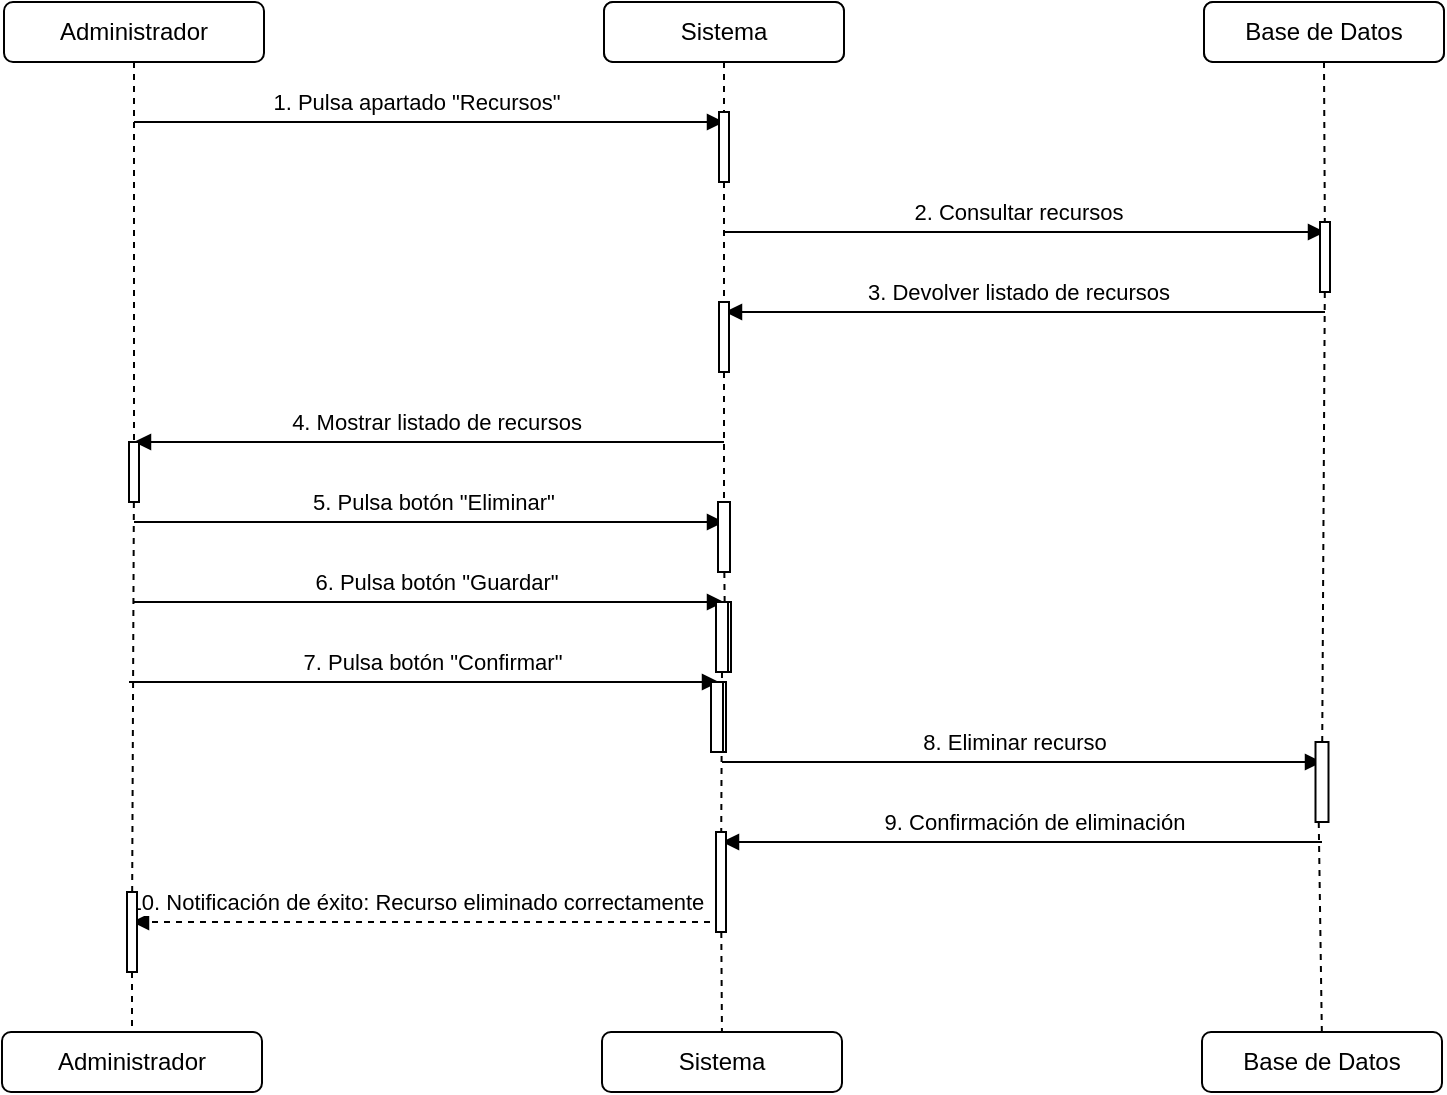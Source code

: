 <mxfile version="28.0.4">
  <diagram name="Sequence Diagram" id="Dwz1fxvn2qbR_SDhqMNQ">
    <mxGraphModel grid="1" page="1" gridSize="10" guides="1" tooltips="1" connect="1" arrows="1" fold="1" pageScale="1" pageWidth="827" pageHeight="1169" math="0" shadow="0">
      <root>
        <mxCell id="0" />
        <mxCell id="1" parent="0" />
        <mxCell id="sJ-FfOrLBQY5Moq6zbSi-58" value="Administrador" style="rounded=1;whiteSpace=wrap;html=1;align=center;verticalAlign=middle;" vertex="1" parent="1">
          <mxGeometry x="54" y="40" width="130" height="30" as="geometry" />
        </mxCell>
        <mxCell id="sJ-FfOrLBQY5Moq6zbSi-59" value="Sistema" style="rounded=1;whiteSpace=wrap;html=1;align=center;verticalAlign=middle;" vertex="1" parent="1">
          <mxGeometry x="354" y="40" width="120" height="30" as="geometry" />
        </mxCell>
        <mxCell id="sJ-FfOrLBQY5Moq6zbSi-60" value="Base de Datos" style="rounded=1;whiteSpace=wrap;html=1;align=center;verticalAlign=middle;" vertex="1" parent="1">
          <mxGeometry x="654" y="40" width="120" height="30" as="geometry" />
        </mxCell>
        <mxCell id="sJ-FfOrLBQY5Moq6zbSi-61" style="dashed=1;endArrow=none;" edge="1" parent="1" source="sJ-FfOrLBQY5Moq6zbSi-99">
          <mxGeometry relative="1" as="geometry">
            <mxPoint x="118" y="110" as="sourcePoint" />
            <mxPoint x="118" y="560" as="targetPoint" />
          </mxGeometry>
        </mxCell>
        <mxCell id="sJ-FfOrLBQY5Moq6zbSi-62" style="dashed=1;endArrow=none;" edge="1" parent="1" source="sJ-FfOrLBQY5Moq6zbSi-97">
          <mxGeometry relative="1" as="geometry">
            <mxPoint x="413" y="110" as="sourcePoint" />
            <mxPoint x="413" y="560" as="targetPoint" />
          </mxGeometry>
        </mxCell>
        <mxCell id="sJ-FfOrLBQY5Moq6zbSi-63" style="dashed=1;endArrow=none;exitX=0.25;exitY=1;exitDx=0;exitDy=0;" edge="1" parent="1" source="sJ-FfOrLBQY5Moq6zbSi-95">
          <mxGeometry relative="1" as="geometry">
            <mxPoint x="713" y="445" as="sourcePoint" />
            <mxPoint x="713" y="560" as="targetPoint" />
          </mxGeometry>
        </mxCell>
        <mxCell id="sJ-FfOrLBQY5Moq6zbSi-64" value="1. Pulsa apartado &quot;Recursos&quot;" style="endArrow=block;html=1;" edge="1" parent="1">
          <mxGeometry x="-0.044" y="10" relative="1" as="geometry">
            <mxPoint x="119" y="100" as="sourcePoint" />
            <mxPoint x="414" y="100" as="targetPoint" />
            <mxPoint as="offset" />
          </mxGeometry>
        </mxCell>
        <mxCell id="sJ-FfOrLBQY5Moq6zbSi-66" value="2. Consultar recursos" style="endArrow=block;html=1;" edge="1" parent="1">
          <mxGeometry x="-0.027" y="10" relative="1" as="geometry">
            <mxPoint x="414.5" y="155" as="sourcePoint" />
            <mxPoint x="714.5" y="155" as="targetPoint" />
            <mxPoint as="offset" />
          </mxGeometry>
        </mxCell>
        <mxCell id="sJ-FfOrLBQY5Moq6zbSi-67" value="3. Devolver listado de recursos" style="endArrow=block;html=1;" edge="1" parent="1">
          <mxGeometry x="0.027" y="-10" relative="1" as="geometry">
            <mxPoint x="714.5" y="195" as="sourcePoint" />
            <mxPoint x="414.5" y="195" as="targetPoint" />
            <mxPoint as="offset" />
          </mxGeometry>
        </mxCell>
        <mxCell id="sJ-FfOrLBQY5Moq6zbSi-68" value="4. Mostrar listado de recursos" style="endArrow=block;html=1;" edge="1" parent="1">
          <mxGeometry x="-0.024" y="-10" relative="1" as="geometry">
            <mxPoint x="414" y="260" as="sourcePoint" />
            <mxPoint x="119" y="260" as="targetPoint" />
            <mxPoint as="offset" />
          </mxGeometry>
        </mxCell>
        <mxCell id="sJ-FfOrLBQY5Moq6zbSi-69" value="5. Pulsa botón &quot;Eliminar&quot;&amp;nbsp;" style="endArrow=block;html=1;" edge="1" parent="1">
          <mxGeometry x="0.024" y="10" relative="1" as="geometry">
            <mxPoint x="119" y="300" as="sourcePoint" />
            <mxPoint x="414" y="300" as="targetPoint" />
            <mxPoint as="offset" />
          </mxGeometry>
        </mxCell>
        <mxCell id="sJ-FfOrLBQY5Moq6zbSi-70" value="6. Pulsa botón &quot;Guardar&quot;" style="endArrow=block;html=1;" edge="1" parent="1">
          <mxGeometry x="0.024" y="10" relative="1" as="geometry">
            <mxPoint x="119" y="340" as="sourcePoint" />
            <mxPoint x="414" y="340" as="targetPoint" />
            <mxPoint as="offset" />
          </mxGeometry>
        </mxCell>
        <mxCell id="sJ-FfOrLBQY5Moq6zbSi-71" value="8. Eliminar recurso" style="endArrow=block;html=1;" edge="1" parent="1">
          <mxGeometry x="-0.027" y="10" relative="1" as="geometry">
            <mxPoint x="413" y="420" as="sourcePoint" />
            <mxPoint x="713" y="420" as="targetPoint" />
            <mxPoint as="offset" />
          </mxGeometry>
        </mxCell>
        <mxCell id="sJ-FfOrLBQY5Moq6zbSi-72" value="9. Confirmación de eliminación" style="endArrow=block;html=1;" edge="1" parent="1">
          <mxGeometry x="-0.04" y="-10" relative="1" as="geometry">
            <mxPoint x="713" y="460" as="sourcePoint" />
            <mxPoint x="413" y="460" as="targetPoint" />
            <mxPoint as="offset" />
          </mxGeometry>
        </mxCell>
        <mxCell id="sJ-FfOrLBQY5Moq6zbSi-73" value="10. Notificación de éxito: Recurso eliminado correctamente" style="endArrow=block;html=1;dashed=1;" edge="1" parent="1">
          <mxGeometry x="0.037" y="-10" relative="1" as="geometry">
            <mxPoint x="413" y="500" as="sourcePoint" />
            <mxPoint x="118" y="500" as="targetPoint" />
            <mxPoint as="offset" />
          </mxGeometry>
        </mxCell>
        <mxCell id="sJ-FfOrLBQY5Moq6zbSi-74" value="Base de Datos" style="rounded=1;whiteSpace=wrap;html=1;align=center;verticalAlign=middle;" vertex="1" parent="1">
          <mxGeometry x="653" y="555" width="120" height="30" as="geometry" />
        </mxCell>
        <mxCell id="sJ-FfOrLBQY5Moq6zbSi-76" value="Sistema" style="rounded=1;whiteSpace=wrap;html=1;align=center;verticalAlign=middle;" vertex="1" parent="1">
          <mxGeometry x="353" y="555" width="120" height="30" as="geometry" />
        </mxCell>
        <mxCell id="sJ-FfOrLBQY5Moq6zbSi-77" value="Administrador" style="rounded=1;whiteSpace=wrap;html=1;align=center;verticalAlign=middle;" vertex="1" parent="1">
          <mxGeometry x="53" y="555" width="130" height="30" as="geometry" />
        </mxCell>
        <mxCell id="sJ-FfOrLBQY5Moq6zbSi-78" value="Sistema" style="rounded=1;whiteSpace=wrap;html=1;align=center;verticalAlign=middle;" vertex="1" parent="1">
          <mxGeometry x="354" y="40" width="120" height="30" as="geometry" />
        </mxCell>
        <mxCell id="sJ-FfOrLBQY5Moq6zbSi-79" value="Base de Datos" style="rounded=1;whiteSpace=wrap;html=1;align=center;verticalAlign=middle;" vertex="1" parent="1">
          <mxGeometry x="654" y="40" width="120" height="30" as="geometry" />
        </mxCell>
        <mxCell id="sJ-FfOrLBQY5Moq6zbSi-84" value="" style="dashed=1;endArrow=none;" edge="1" parent="1" target="sJ-FfOrLBQY5Moq6zbSi-83">
          <mxGeometry relative="1" as="geometry">
            <mxPoint x="414" y="70" as="sourcePoint" />
            <mxPoint x="414" y="520" as="targetPoint" />
          </mxGeometry>
        </mxCell>
        <mxCell id="sJ-FfOrLBQY5Moq6zbSi-83" value="" style="rounded=0;whiteSpace=wrap;html=1;" vertex="1" parent="1">
          <mxGeometry x="411.5" y="95" width="5" height="35" as="geometry" />
        </mxCell>
        <mxCell id="sJ-FfOrLBQY5Moq6zbSi-86" value="" style="dashed=1;endArrow=none;entryX=0.5;entryY=0;entryDx=0;entryDy=0;" edge="1" parent="1" target="sJ-FfOrLBQY5Moq6zbSi-91">
          <mxGeometry relative="1" as="geometry">
            <mxPoint x="119" y="70" as="sourcePoint" />
            <mxPoint x="119" y="125" as="targetPoint" />
          </mxGeometry>
        </mxCell>
        <mxCell id="sJ-FfOrLBQY5Moq6zbSi-88" value="" style="dashed=1;endArrow=none;" edge="1" parent="1" target="sJ-FfOrLBQY5Moq6zbSi-87">
          <mxGeometry relative="1" as="geometry">
            <mxPoint x="714" y="70" as="sourcePoint" />
            <mxPoint x="714" y="520" as="targetPoint" />
          </mxGeometry>
        </mxCell>
        <mxCell id="sJ-FfOrLBQY5Moq6zbSi-87" value="" style="rounded=0;whiteSpace=wrap;html=1;" vertex="1" parent="1">
          <mxGeometry x="712" y="150" width="5" height="35" as="geometry" />
        </mxCell>
        <mxCell id="sJ-FfOrLBQY5Moq6zbSi-90" value="" style="dashed=1;endArrow=none;" edge="1" parent="1" source="sJ-FfOrLBQY5Moq6zbSi-83" target="sJ-FfOrLBQY5Moq6zbSi-89">
          <mxGeometry relative="1" as="geometry">
            <mxPoint x="414" y="145" as="sourcePoint" />
            <mxPoint x="414" y="520" as="targetPoint" />
          </mxGeometry>
        </mxCell>
        <mxCell id="sJ-FfOrLBQY5Moq6zbSi-89" value="" style="rounded=0;whiteSpace=wrap;html=1;" vertex="1" parent="1">
          <mxGeometry x="411.5" y="190" width="5" height="35" as="geometry" />
        </mxCell>
        <mxCell id="sJ-FfOrLBQY5Moq6zbSi-91" value="" style="rounded=0;whiteSpace=wrap;html=1;" vertex="1" parent="1">
          <mxGeometry x="116.5" y="260" width="5" height="30" as="geometry" />
        </mxCell>
        <mxCell id="sJ-FfOrLBQY5Moq6zbSi-94" value="" style="dashed=1;endArrow=none;" edge="1" parent="1" source="v5nKrvoWjzES0tAVzeUP-3" target="sJ-FfOrLBQY5Moq6zbSi-93">
          <mxGeometry relative="1" as="geometry">
            <mxPoint x="414" y="265" as="sourcePoint" />
            <mxPoint x="414" y="520" as="targetPoint" />
          </mxGeometry>
        </mxCell>
        <mxCell id="sJ-FfOrLBQY5Moq6zbSi-93" value="" style="rounded=0;whiteSpace=wrap;html=1;" vertex="1" parent="1">
          <mxGeometry x="411.5" y="340" width="6" height="35" as="geometry" />
        </mxCell>
        <mxCell id="sJ-FfOrLBQY5Moq6zbSi-96" value="" style="dashed=1;endArrow=none;" edge="1" parent="1" source="sJ-FfOrLBQY5Moq6zbSi-87" target="sJ-FfOrLBQY5Moq6zbSi-95">
          <mxGeometry relative="1" as="geometry">
            <mxPoint x="714" y="225" as="sourcePoint" />
            <mxPoint x="714" y="520" as="targetPoint" />
          </mxGeometry>
        </mxCell>
        <mxCell id="sJ-FfOrLBQY5Moq6zbSi-95" value="" style="rounded=0;whiteSpace=wrap;html=1;" vertex="1" parent="1">
          <mxGeometry x="709.75" y="410" width="6.5" height="40" as="geometry" />
        </mxCell>
        <mxCell id="sJ-FfOrLBQY5Moq6zbSi-98" value="" style="dashed=1;endArrow=none;exitX=0.5;exitY=1;exitDx=0;exitDy=0;" edge="1" parent="1" source="v5nKrvoWjzES0tAVzeUP-1" target="sJ-FfOrLBQY5Moq6zbSi-97">
          <mxGeometry relative="1" as="geometry">
            <mxPoint x="413.288" y="415" as="sourcePoint" />
            <mxPoint x="413" y="560" as="targetPoint" />
          </mxGeometry>
        </mxCell>
        <mxCell id="sJ-FfOrLBQY5Moq6zbSi-97" value="" style="rounded=0;whiteSpace=wrap;html=1;" vertex="1" parent="1">
          <mxGeometry x="410" y="455" width="5" height="50" as="geometry" />
        </mxCell>
        <mxCell id="sJ-FfOrLBQY5Moq6zbSi-100" value="" style="dashed=1;endArrow=none;" edge="1" parent="1" source="sJ-FfOrLBQY5Moq6zbSi-91" target="sJ-FfOrLBQY5Moq6zbSi-99">
          <mxGeometry relative="1" as="geometry">
            <mxPoint x="119" y="300" as="sourcePoint" />
            <mxPoint x="119" y="520" as="targetPoint" />
          </mxGeometry>
        </mxCell>
        <mxCell id="sJ-FfOrLBQY5Moq6zbSi-99" value="" style="rounded=0;whiteSpace=wrap;html=1;" vertex="1" parent="1">
          <mxGeometry x="115.5" y="485" width="5" height="40" as="geometry" />
        </mxCell>
        <mxCell id="v5nKrvoWjzES0tAVzeUP-1" value="" style="rounded=0;whiteSpace=wrap;html=1;" vertex="1" parent="1">
          <mxGeometry x="410" y="340" width="6" height="35" as="geometry" />
        </mxCell>
        <mxCell id="v5nKrvoWjzES0tAVzeUP-4" value="" style="dashed=1;endArrow=none;" edge="1" parent="1" source="sJ-FfOrLBQY5Moq6zbSi-89" target="v5nKrvoWjzES0tAVzeUP-3">
          <mxGeometry relative="1" as="geometry">
            <mxPoint x="414" y="225" as="sourcePoint" />
            <mxPoint x="414" y="340" as="targetPoint" />
          </mxGeometry>
        </mxCell>
        <mxCell id="v5nKrvoWjzES0tAVzeUP-3" value="" style="rounded=0;whiteSpace=wrap;html=1;" vertex="1" parent="1">
          <mxGeometry x="411" y="290" width="6" height="35" as="geometry" />
        </mxCell>
        <mxCell id="v5nKrvoWjzES0tAVzeUP-5" value="7. Pulsa botón &quot;Confirmar&quot;" style="endArrow=block;html=1;" edge="1" parent="1">
          <mxGeometry x="0.024" y="10" relative="1" as="geometry">
            <mxPoint x="116.5" y="380" as="sourcePoint" />
            <mxPoint x="411.5" y="380" as="targetPoint" />
            <mxPoint as="offset" />
          </mxGeometry>
        </mxCell>
        <mxCell id="v5nKrvoWjzES0tAVzeUP-6" value="" style="rounded=0;whiteSpace=wrap;html=1;" vertex="1" parent="1">
          <mxGeometry x="409" y="380" width="6" height="35" as="geometry" />
        </mxCell>
        <mxCell id="v5nKrvoWjzES0tAVzeUP-7" value="" style="rounded=0;whiteSpace=wrap;html=1;" vertex="1" parent="1">
          <mxGeometry x="407.5" y="380" width="6" height="35" as="geometry" />
        </mxCell>
      </root>
    </mxGraphModel>
  </diagram>
</mxfile>

